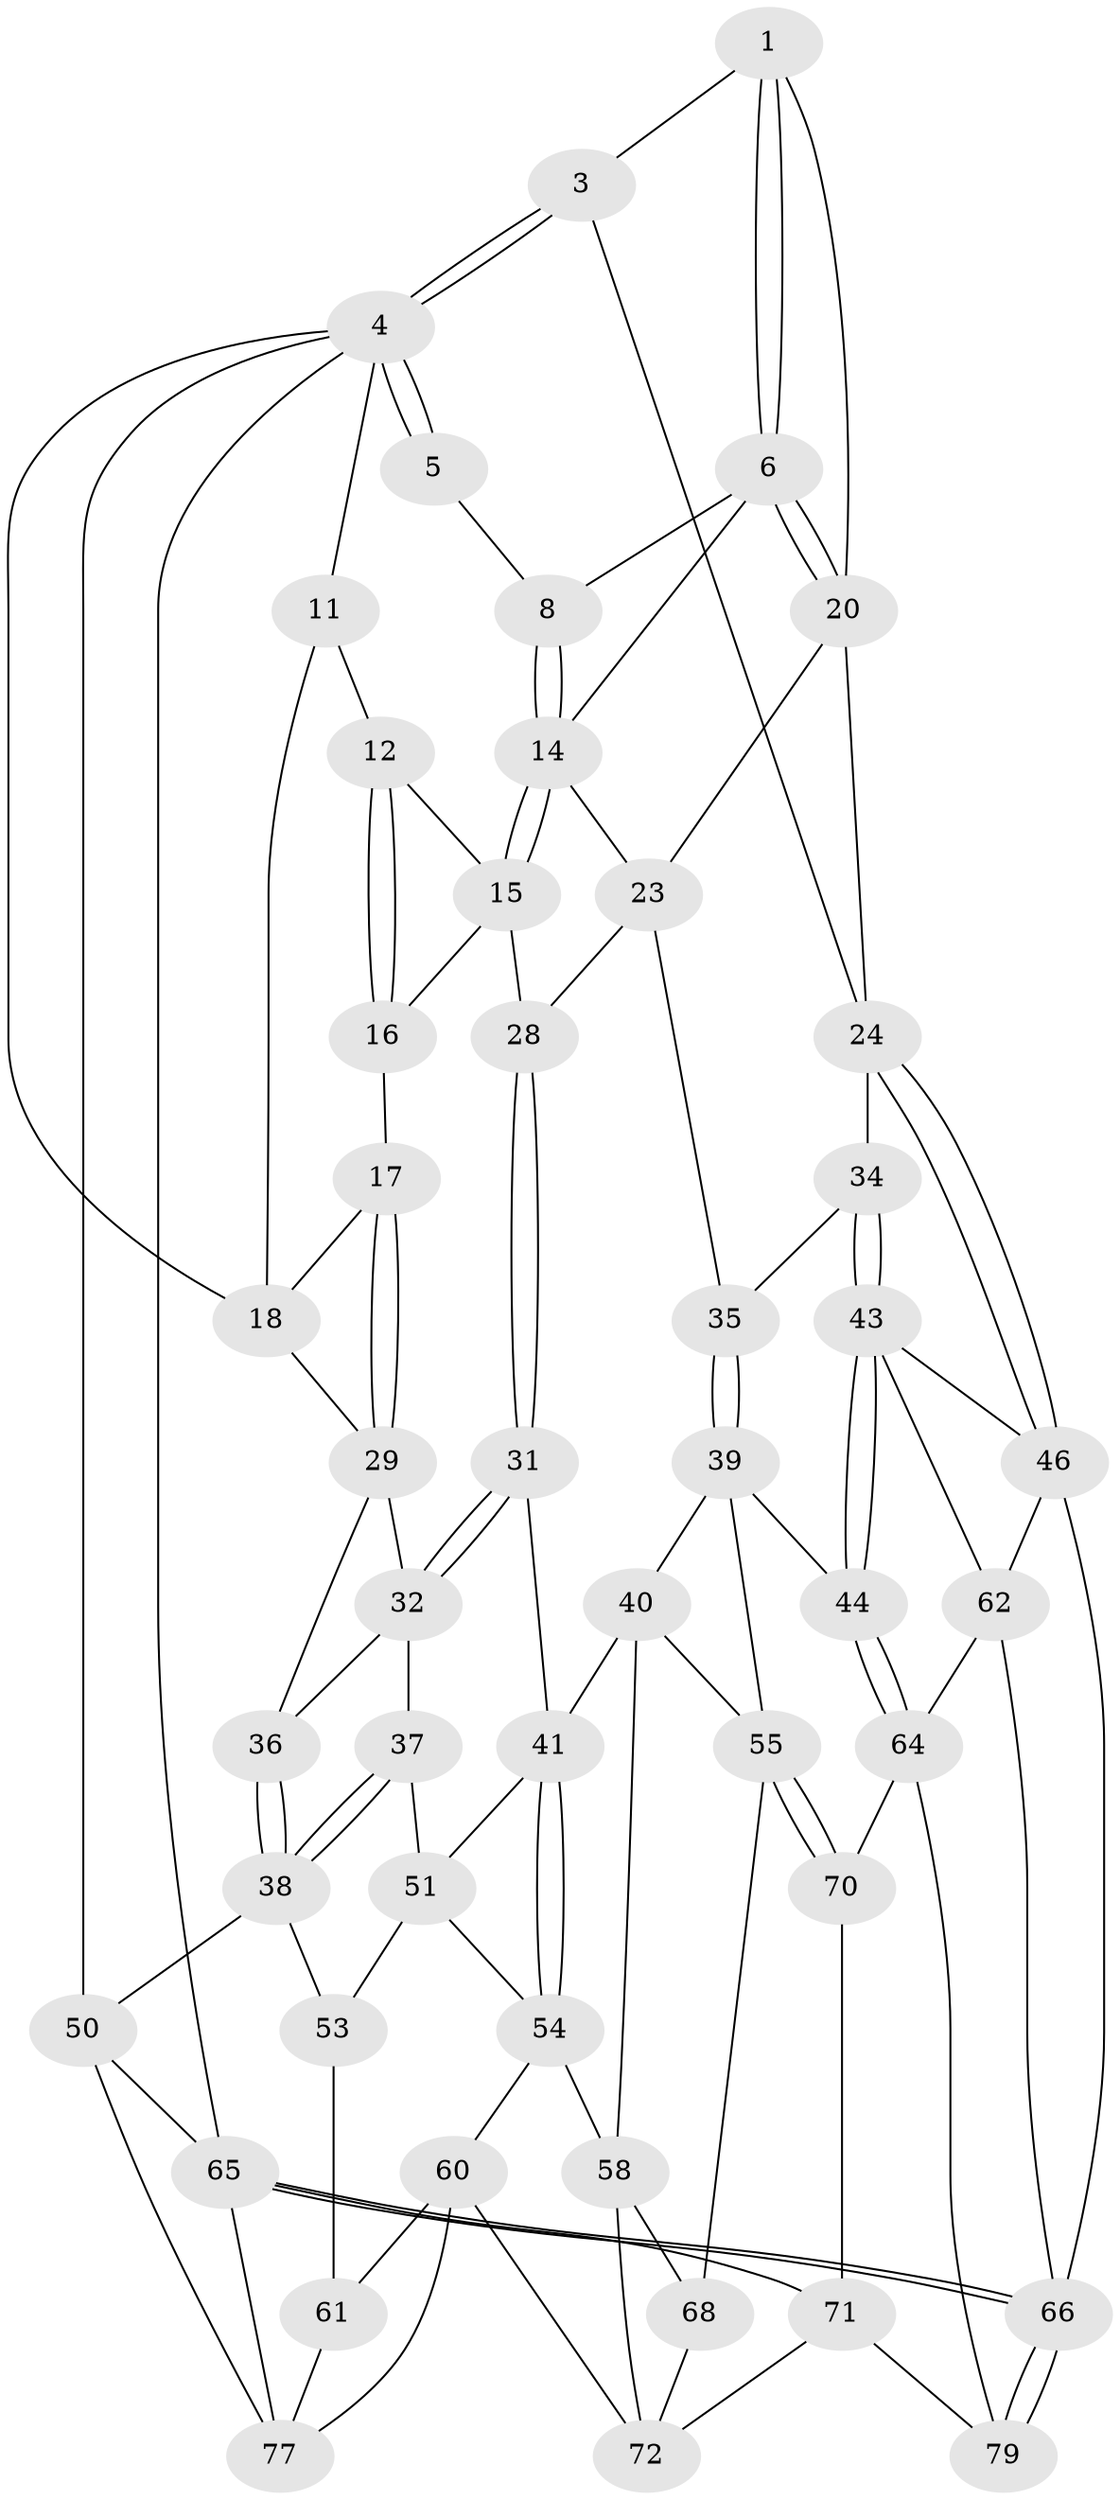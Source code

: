 // original degree distribution, {3: 0.025, 4: 0.2625, 5: 0.475, 6: 0.2375}
// Generated by graph-tools (version 1.1) at 2025/11/02/27/25 16:11:53]
// undirected, 49 vertices, 110 edges
graph export_dot {
graph [start="1"]
  node [color=gray90,style=filled];
  1 [pos="+0.7977564666464513+0",super="+2"];
  3 [pos="+1+0.07834617563629327"];
  4 [pos="+1+0",super="+10"];
  5 [pos="+0.7630036470268793+0",super="+9"];
  6 [pos="+0.7649819483133767+0.14002673136555685",super="+7"];
  8 [pos="+0.6664286926917669+0"];
  11 [pos="+0.25312725191789776+0"];
  12 [pos="+0.3350511600600441+0",super="+13"];
  14 [pos="+0.5911361186946987+0.12287600099754126",super="+21"];
  15 [pos="+0.517688037189613+0.15184135227361456",super="+19"];
  16 [pos="+0.3166404619661892+0.07769949537818976"];
  17 [pos="+0.13502429623648549+0.1429334422364527"];
  18 [pos="+0.13141561780529823+0.13721604044074426",super="+26"];
  20 [pos="+0.8244614084778227+0.15328795698919595",super="+22"];
  23 [pos="+0.6913984414155318+0.2720631492187018",super="+27"];
  24 [pos="+1+0.42229871556002035",super="+25"];
  28 [pos="+0.4218560804886572+0.2945432041132672"];
  29 [pos="+0.1347745292083102+0.18347175804839747",super="+30"];
  31 [pos="+0.33897057635423455+0.37150994786845604"];
  32 [pos="+0.19795887626489736+0.31526932157032606",super="+33"];
  34 [pos="+0.7205965495079121+0.42953144178429736"];
  35 [pos="+0.6357913787963653+0.393441224452581"];
  36 [pos="+0+0.320757452718496"];
  37 [pos="+0.024465021361854952+0.44576306991274134"];
  38 [pos="+0+0.4386971942325047",super="+49"];
  39 [pos="+0.5808519348682865+0.5503844936749029",super="+45"];
  40 [pos="+0.4493243202043751+0.5534933299159561",super="+57"];
  41 [pos="+0.3497609322330283+0.48985711134131216",super="+42"];
  43 [pos="+0.7799947287033612+0.5792690991386648",super="+48"];
  44 [pos="+0.6940040264017413+0.6544083106162439"];
  46 [pos="+1+0.48460058503039555",super="+47"];
  50 [pos="+0+1"];
  51 [pos="+0.09325422375597187+0.5164413119050181",super="+52"];
  53 [pos="+0.026977627347863024+0.7664233132217436"];
  54 [pos="+0.31026192026660515+0.5502953997400762",super="+59"];
  55 [pos="+0.6154711373881766+0.6841530316164682",super="+56"];
  58 [pos="+0.3030174040278162+0.7254123511932059",super="+69"];
  60 [pos="+0.18539806108867393+0.7822035930609516",super="+78"];
  61 [pos="+0.11412676909123959+0.7961482569365106"];
  62 [pos="+0.8677865405338224+0.7259705247716386",super="+63"];
  64 [pos="+0.7802002072686406+0.873534259878315",super="+73"];
  65 [pos="+1+1",super="+76"];
  66 [pos="+1+1",super="+67"];
  68 [pos="+0.4851575378626383+0.7590018954511885"];
  70 [pos="+0.5897688142744357+0.7646158486345226"];
  71 [pos="+0.5591902491330617+0.8000967677064469",super="+75"];
  72 [pos="+0.48738470092246927+0.7698225050024436",super="+74"];
  77 [pos="+0.45473457698887754+1",super="+80"];
  79 [pos="+0.7606965962877181+0.9196867267037576"];
  1 -- 6;
  1 -- 6;
  1 -- 3;
  1 -- 20;
  3 -- 4;
  3 -- 4;
  3 -- 24;
  4 -- 5;
  4 -- 5;
  4 -- 65;
  4 -- 11;
  4 -- 50;
  4 -- 18;
  5 -- 8;
  6 -- 20;
  6 -- 20;
  6 -- 8;
  6 -- 14;
  8 -- 14;
  8 -- 14;
  11 -- 12;
  11 -- 18;
  12 -- 16;
  12 -- 16;
  12 -- 15;
  14 -- 15;
  14 -- 15;
  14 -- 23;
  15 -- 16;
  15 -- 28;
  16 -- 17;
  17 -- 18;
  17 -- 29;
  17 -- 29;
  18 -- 29;
  20 -- 24;
  20 -- 23;
  23 -- 35;
  23 -- 28;
  24 -- 46;
  24 -- 46;
  24 -- 34;
  28 -- 31;
  28 -- 31;
  29 -- 32;
  29 -- 36;
  31 -- 32;
  31 -- 32;
  31 -- 41;
  32 -- 37;
  32 -- 36;
  34 -- 35;
  34 -- 43;
  34 -- 43;
  35 -- 39;
  35 -- 39;
  36 -- 38;
  36 -- 38;
  37 -- 38;
  37 -- 38;
  37 -- 51;
  38 -- 50;
  38 -- 53;
  39 -- 40;
  39 -- 44;
  39 -- 55;
  40 -- 41;
  40 -- 58;
  40 -- 55;
  41 -- 54;
  41 -- 54;
  41 -- 51;
  43 -- 44;
  43 -- 44;
  43 -- 62;
  43 -- 46;
  44 -- 64;
  44 -- 64;
  46 -- 66;
  46 -- 62;
  50 -- 65;
  50 -- 77;
  51 -- 53;
  51 -- 54;
  53 -- 61;
  54 -- 58;
  54 -- 60;
  55 -- 70;
  55 -- 70;
  55 -- 68;
  58 -- 72;
  58 -- 68;
  60 -- 61;
  60 -- 77;
  60 -- 72;
  61 -- 77;
  62 -- 64;
  62 -- 66;
  64 -- 70;
  64 -- 79;
  65 -- 66;
  65 -- 66;
  65 -- 77;
  65 -- 71;
  66 -- 79;
  66 -- 79;
  68 -- 72;
  70 -- 71;
  71 -- 72;
  71 -- 79;
}
